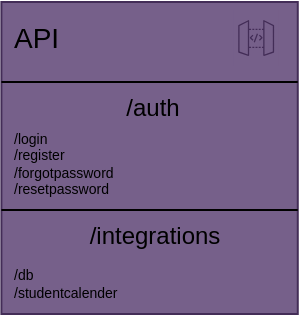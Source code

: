 <mxfile>
    <diagram id="nYykl9YyWXMAAkS-OBVn" name="Page-1">
        <mxGraphModel dx="1130" dy="784" grid="1" gridSize="10" guides="1" tooltips="1" connect="1" arrows="1" fold="1" page="1" pageScale="1" pageWidth="2339" pageHeight="3300" math="0" shadow="0">
            <root>
                <mxCell id="0"/>
                <mxCell id="1" parent="0"/>
                <mxCell id="2" value="" style="fontStyle=1;align=center;verticalAlign=top;childLayout=stackLayout;horizontal=1;horizontalStack=0;resizeParent=1;resizeParentMax=0;resizeLast=0;marginBottom=0;fontSize=6;fillColor=#76608a;strokeColor=#432D57;fontColor=#ffffff;" vertex="1" parent="1">
                    <mxGeometry x="395.683" y="572" width="148.206" height="156" as="geometry"/>
                </mxCell>
                <mxCell id="3" value="API" style="html=1;align=left;spacingLeft=4;verticalAlign=middle;strokeColor=none;fillColor=none;fontSize=14;" vertex="1" parent="2">
                    <mxGeometry width="148.206" height="36" as="geometry"/>
                </mxCell>
                <mxCell id="4" value="" style="sketch=0;points=[[0,0,0],[0.25,0,0],[0.5,0,0],[0.75,0,0],[1,0,0],[0,1,0],[0.25,1,0],[0.5,1,0],[0.75,1,0],[1,1,0],[0,0.25,0],[0,0.5,0],[0,0.75,0],[1,0.25,0],[1,0.5,0],[1,0.75,0]];outlineConnect=0;gradientDirection=north;dashed=0;verticalLabelPosition=bottom;verticalAlign=top;align=center;html=1;fontSize=12;fontStyle=0;aspect=fixed;shape=mxgraph.aws4.resourceIcon;resIcon=mxgraph.aws4.api_gateway;fillColor=#76608a;strokeColor=#432D57;fontColor=#ffffff;" vertex="1" parent="3">
                    <mxGeometry x="1" width="22.4" height="28" relative="1" as="geometry">
                        <mxPoint x="-32" y="4" as="offset"/>
                    </mxGeometry>
                </mxCell>
                <mxCell id="5" value="" style="line;strokeWidth=1;fillColor=none;align=left;verticalAlign=middle;spacingTop=-1;spacingLeft=3;spacingRight=3;rotatable=0;labelPosition=right;points=[];portConstraint=eastwest;fontSize=6;" vertex="1" parent="2">
                    <mxGeometry y="36" width="148.206" height="8" as="geometry"/>
                </mxCell>
                <mxCell id="6" value="&lt;font style=&quot;font-size: 12px;&quot;&gt;/auth&lt;/font&gt;" style="html=1;align=center;spacingLeft=3;verticalAlign=middle;strokeColor=none;fillColor=none;fontSize=6;" vertex="1" parent="2">
                    <mxGeometry y="44" width="148.206" height="18" as="geometry"/>
                </mxCell>
                <mxCell id="7" value="&lt;font style=&quot;font-size: 7px;&quot;&gt;/login&lt;br style=&quot;font-size: 7px;&quot;&gt;/register&lt;br style=&quot;font-size: 7px;&quot;&gt;/forgotpassword&lt;br style=&quot;font-size: 7px;&quot;&gt;/resetpassword&lt;/font&gt;" style="html=1;align=left;spacingLeft=4;verticalAlign=middle;strokeColor=none;fillColor=none;fontSize=7;" vertex="1" parent="2">
                    <mxGeometry y="62" width="148.206" height="38" as="geometry"/>
                </mxCell>
                <mxCell id="8" value="" style="line;strokeWidth=1;fillColor=none;align=left;verticalAlign=middle;spacingTop=-1;spacingLeft=3;spacingRight=3;rotatable=0;labelPosition=right;points=[];portConstraint=eastwest;fontSize=6;" vertex="1" parent="2">
                    <mxGeometry y="100" width="148.206" height="8" as="geometry"/>
                </mxCell>
                <mxCell id="9" value="&lt;font style=&quot;font-size: 12px;&quot;&gt;/integrations&lt;/font&gt;" style="html=1;align=center;spacingLeft=4;verticalAlign=middle;strokeColor=none;fillColor=none;fontSize=12;" vertex="1" parent="2">
                    <mxGeometry y="108" width="148.206" height="18" as="geometry"/>
                </mxCell>
                <mxCell id="10" value="/db&lt;br style=&quot;font-size: 7px;&quot;&gt;/studentcalender" style="html=1;align=left;spacingLeft=4;verticalAlign=middle;strokeColor=none;fillColor=none;fontSize=7;" vertex="1" parent="2">
                    <mxGeometry y="126" width="148.206" height="30" as="geometry"/>
                </mxCell>
            </root>
        </mxGraphModel>
    </diagram>
</mxfile>